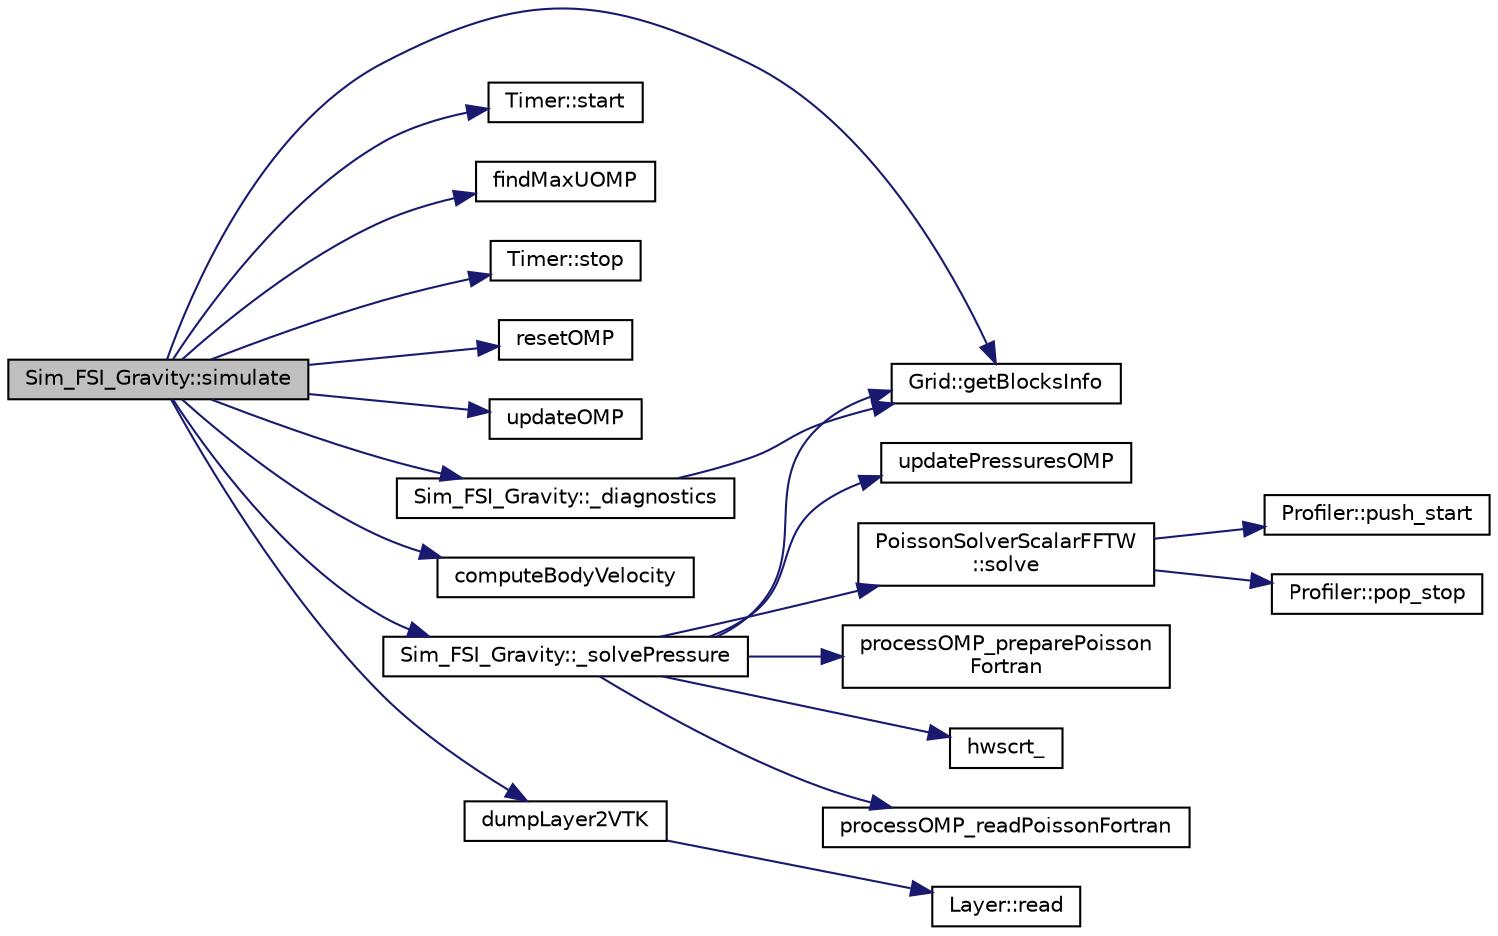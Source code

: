 digraph "Sim_FSI_Gravity::simulate"
{
  edge [fontname="Helvetica",fontsize="10",labelfontname="Helvetica",labelfontsize="10"];
  node [fontname="Helvetica",fontsize="10",shape=record];
  rankdir="LR";
  Node1 [label="Sim_FSI_Gravity::simulate",height=0.2,width=0.4,color="black", fillcolor="grey75", style="filled", fontcolor="black"];
  Node1 -> Node2 [color="midnightblue",fontsize="10",style="solid",fontname="Helvetica"];
  Node2 [label="Grid::getBlocksInfo",height=0.2,width=0.4,color="black", fillcolor="white", style="filled",URL="$class_grid.html#a39aa8cb7fad1abcfe40fdd77d9b72d8a"];
  Node1 -> Node3 [color="midnightblue",fontsize="10",style="solid",fontname="Helvetica"];
  Node3 [label="Timer::start",height=0.2,width=0.4,color="black", fillcolor="white", style="filled",URL="$class_timer.html#a3a8b5272198d029779dc9302a54305a8"];
  Node1 -> Node4 [color="midnightblue",fontsize="10",style="solid",fontname="Helvetica"];
  Node4 [label="findMaxUOMP",height=0.2,width=0.4,color="black", fillcolor="white", style="filled",URL="$_process_operators_o_m_p_8cpp.html#a724263ca8e97a359a03a82350dce88a1"];
  Node1 -> Node5 [color="midnightblue",fontsize="10",style="solid",fontname="Helvetica"];
  Node5 [label="Timer::stop",height=0.2,width=0.4,color="black", fillcolor="white", style="filled",URL="$class_timer.html#a988f79aa183d9d5473c13106f5babe48"];
  Node1 -> Node6 [color="midnightblue",fontsize="10",style="solid",fontname="Helvetica"];
  Node6 [label="resetOMP",height=0.2,width=0.4,color="black", fillcolor="white", style="filled",URL="$_process_operators_o_m_p_8cpp.html#a63d7c344f5859f1e61aa5bb5f24642e0"];
  Node1 -> Node7 [color="midnightblue",fontsize="10",style="solid",fontname="Helvetica"];
  Node7 [label="updateOMP",height=0.2,width=0.4,color="black", fillcolor="white", style="filled",URL="$_process_operators_o_m_p_8cpp.html#ae041e454de4e5baf48e022ff1184073b"];
  Node1 -> Node8 [color="midnightblue",fontsize="10",style="solid",fontname="Helvetica"];
  Node8 [label="Sim_FSI_Gravity::_solvePressure",height=0.2,width=0.4,color="black", fillcolor="white", style="filled",URL="$class_sim___f_s_i___gravity.html#a3bda0222882a28818ad1ecdfcf3e4ec2"];
  Node8 -> Node2 [color="midnightblue",fontsize="10",style="solid",fontname="Helvetica"];
  Node8 -> Node9 [color="midnightblue",fontsize="10",style="solid",fontname="Helvetica"];
  Node9 [label="PoissonSolverScalarFFTW\l::solve",height=0.2,width=0.4,color="black", fillcolor="white", style="filled",URL="$class_poisson_solver_scalar_f_f_t_w.html#a888b94b2f63f4c95c70da076b30fb31c"];
  Node9 -> Node10 [color="midnightblue",fontsize="10",style="solid",fontname="Helvetica"];
  Node10 [label="Profiler::push_start",height=0.2,width=0.4,color="black", fillcolor="white", style="filled",URL="$class_profiler.html#aad319c9a5c095ccce87c4e9f90c4dd15"];
  Node9 -> Node11 [color="midnightblue",fontsize="10",style="solid",fontname="Helvetica"];
  Node11 [label="Profiler::pop_stop",height=0.2,width=0.4,color="black", fillcolor="white", style="filled",URL="$class_profiler.html#aed892ccd9527b4bf54af37621e1c913d"];
  Node8 -> Node12 [color="midnightblue",fontsize="10",style="solid",fontname="Helvetica"];
  Node12 [label="processOMP_preparePoisson\lFortran",height=0.2,width=0.4,color="black", fillcolor="white", style="filled",URL="$_process_operators_o_m_p_8cpp.html#a14ac15c557730a7543b7dab3db8fc802"];
  Node8 -> Node13 [color="midnightblue",fontsize="10",style="solid",fontname="Helvetica"];
  Node13 [label="hwscrt_",height=0.2,width=0.4,color="black", fillcolor="white", style="filled",URL="$_interface_fortran_8h.html#a5119151724ab6ca85a43cf467680045c"];
  Node8 -> Node14 [color="midnightblue",fontsize="10",style="solid",fontname="Helvetica"];
  Node14 [label="processOMP_readPoissonFortran",height=0.2,width=0.4,color="black", fillcolor="white", style="filled",URL="$_process_operators_o_m_p_8cpp.html#adb06caa5f55bbcec69d75ee99c81ba51"];
  Node8 -> Node15 [color="midnightblue",fontsize="10",style="solid",fontname="Helvetica"];
  Node15 [label="updatePressuresOMP",height=0.2,width=0.4,color="black", fillcolor="white", style="filled",URL="$_process_operators_o_m_p_8cpp.html#ad3e32a26df50c8e475277642d2c72b14"];
  Node1 -> Node16 [color="midnightblue",fontsize="10",style="solid",fontname="Helvetica"];
  Node16 [label="computeBodyVelocity",height=0.2,width=0.4,color="black", fillcolor="white", style="filled",URL="$_process_operators_o_m_p_8cpp.html#a1224f3d46917b46f4f7bcb312d234c1d"];
  Node1 -> Node17 [color="midnightblue",fontsize="10",style="solid",fontname="Helvetica"];
  Node17 [label="Sim_FSI_Gravity::_diagnostics",height=0.2,width=0.4,color="black", fillcolor="white", style="filled",URL="$class_sim___f_s_i___gravity.html#a0eb1be561cbc294534d7598b736515f0"];
  Node17 -> Node2 [color="midnightblue",fontsize="10",style="solid",fontname="Helvetica"];
  Node1 -> Node18 [color="midnightblue",fontsize="10",style="solid",fontname="Helvetica"];
  Node18 [label="dumpLayer2VTK",height=0.2,width=0.4,color="black", fillcolor="white", style="filled",URL="$_layer_to_v_t_k_8h.html#a6314c62d1ec7df0a19b9146febeee80a"];
  Node18 -> Node19 [color="midnightblue",fontsize="10",style="solid",fontname="Helvetica"];
  Node19 [label="Layer::read",height=0.2,width=0.4,color="black", fillcolor="white", style="filled",URL="$struct_layer.html#aa31dc4e4f31fe67d08ca47c52fd3f16e"];
}
